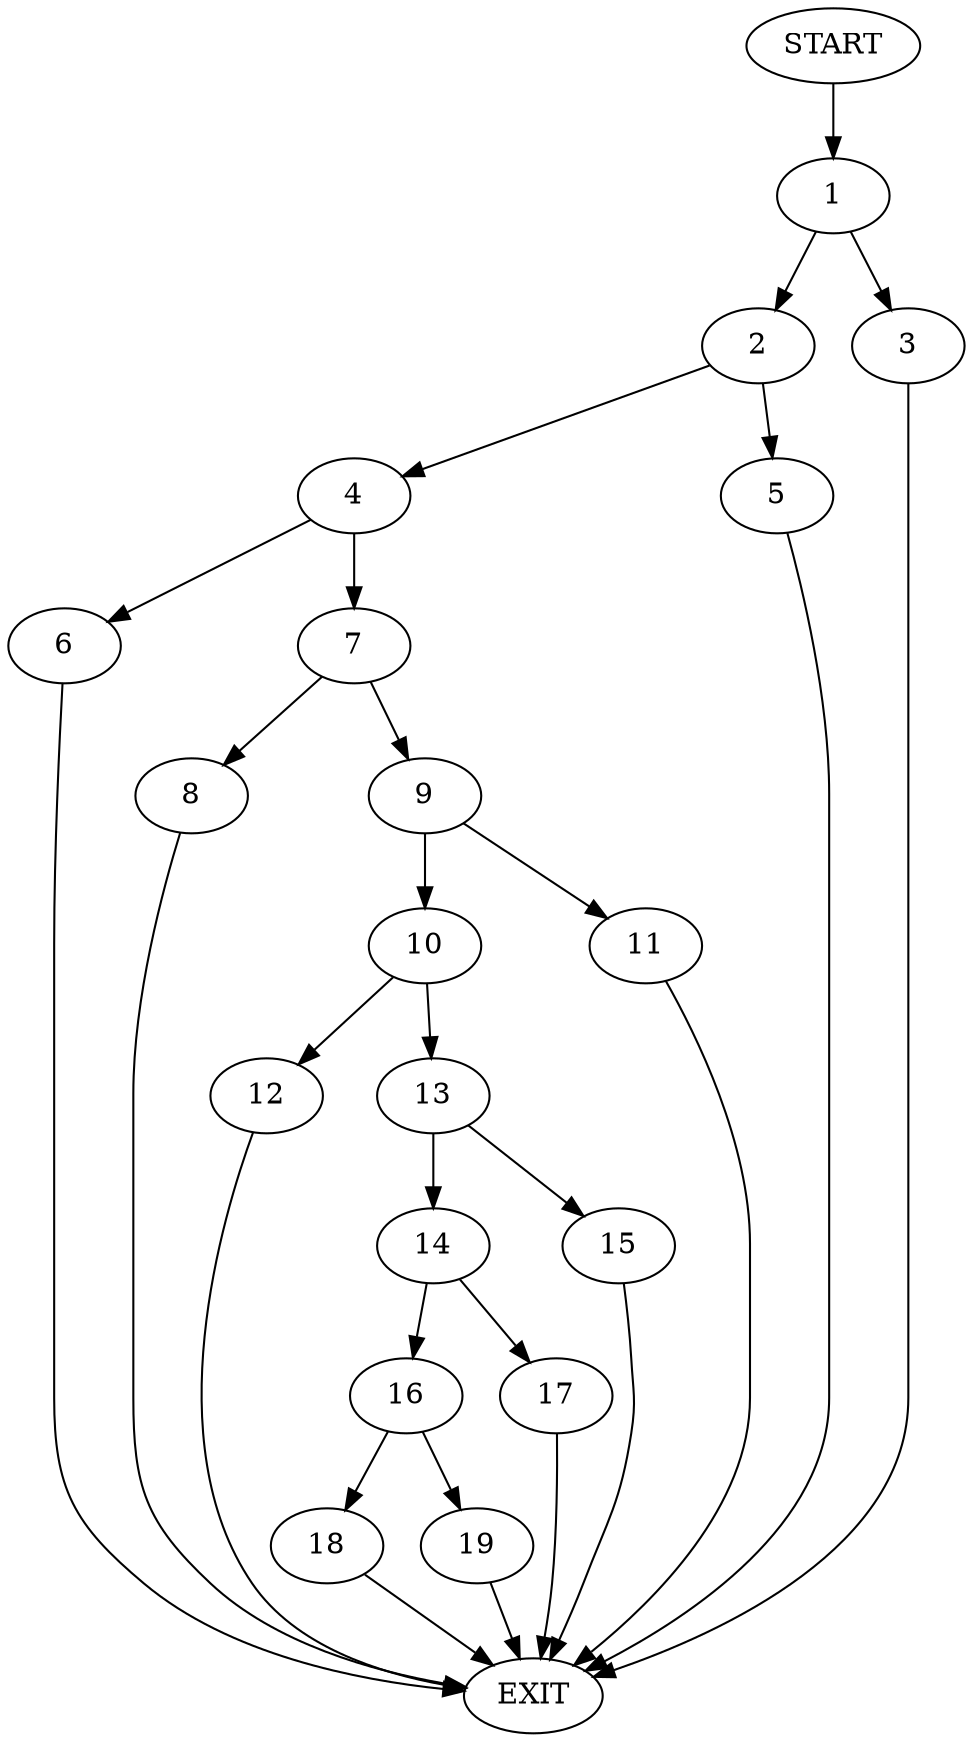 digraph {
0 [label="START"]
20 [label="EXIT"]
0 -> 1
1 -> 2
1 -> 3
3 -> 20
2 -> 4
2 -> 5
4 -> 6
4 -> 7
5 -> 20
7 -> 8
7 -> 9
6 -> 20
8 -> 20
9 -> 10
9 -> 11
11 -> 20
10 -> 12
10 -> 13
12 -> 20
13 -> 14
13 -> 15
14 -> 16
14 -> 17
15 -> 20
17 -> 20
16 -> 18
16 -> 19
19 -> 20
18 -> 20
}
